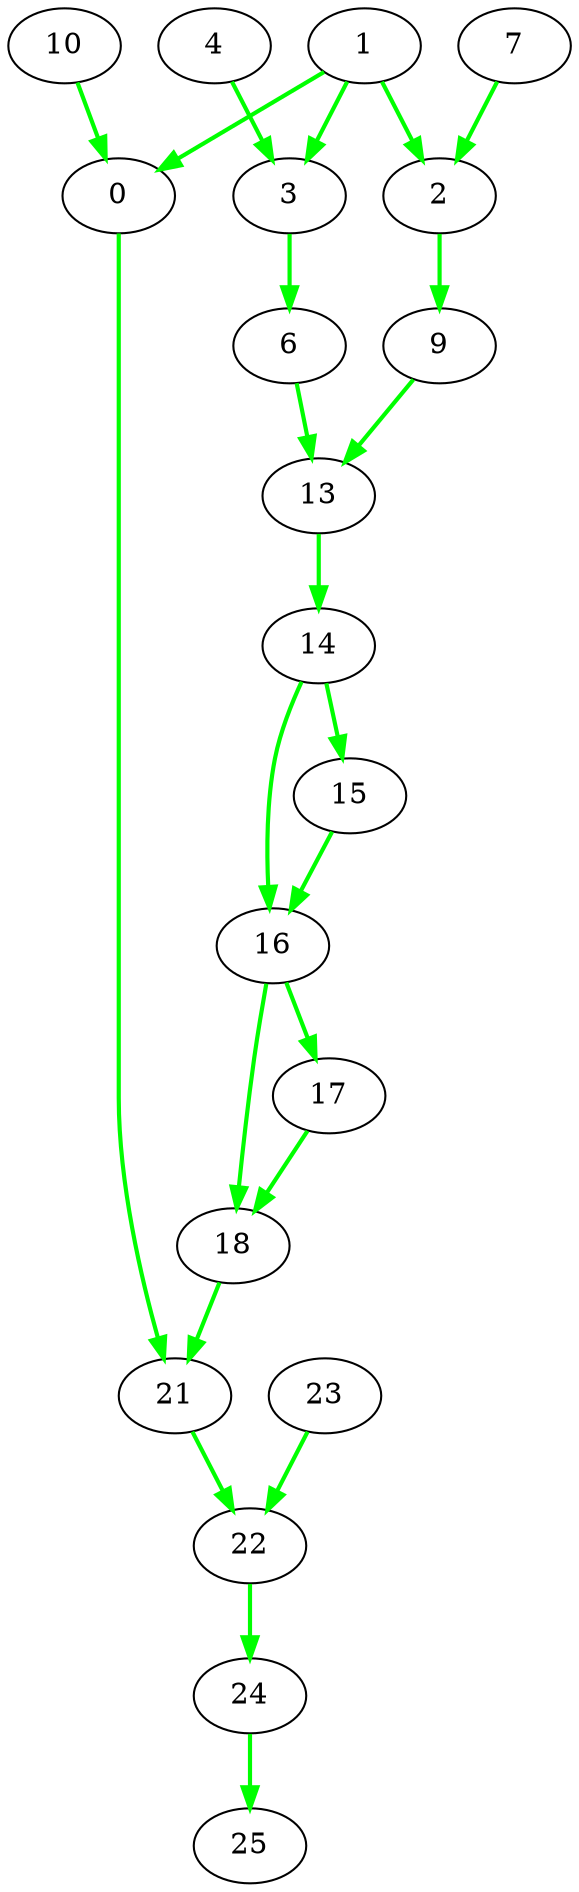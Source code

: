 digraph {
  0 [label="0", color=black];
  1 -> 0 [label="", color=green, penwidth=2];
  10 -> 0 [label="", color=green, penwidth=2];
  7 [label="7", color=black];
  14 [label="14", color=black];
  13 -> 14 [label="", color=green, penwidth=2];
  21 [label="21", color=black];
  18 -> 21 [label="", color=green, penwidth=2];
  0 -> 21 [label="", color=green, penwidth=2];
  2 [label="2", color=black];
  1 -> 2 [label="", color=green, penwidth=2];
  7 -> 2 [label="", color=green, penwidth=2];
  9 [label="9", color=black];
  2 -> 9 [label="", color=green, penwidth=2];
  16 [label="16", color=black];
  14 -> 16 [label="", color=green, penwidth=2];
  15 -> 16 [label="", color=green, penwidth=2];
  23 [label="23", color=black];
  4 [label="4", color=black];
  18 [label="18", color=black];
  16 -> 18 [label="", color=green, penwidth=2];
  17 -> 18 [label="", color=green, penwidth=2];
  25 [label="25", color=black];
  24 -> 25 [label="", color=green, penwidth=2];
  6 [label="6", color=black];
  3 -> 6 [label="", color=green, penwidth=2];
  13 [label="13", color=black];
  6 -> 13 [label="", color=green, penwidth=2];
  9 -> 13 [label="", color=green, penwidth=2];
  1 [label="1", color=black];
  15 [label="15", color=black];
  14 -> 15 [label="", color=green, penwidth=2];
  22 [label="22", color=black];
  21 -> 22 [label="", color=green, penwidth=2];
  23 -> 22 [label="", color=green, penwidth=2];
  3 [label="3", color=black];
  1 -> 3 [label="", color=green, penwidth=2];
  4 -> 3 [label="", color=green, penwidth=2];
  10 [label="10", color=black];
  17 [label="17", color=black];
  16 -> 17 [label="", color=green, penwidth=2];
  24 [label="24", color=black];
  22 -> 24 [label="", color=green, penwidth=2];
}
